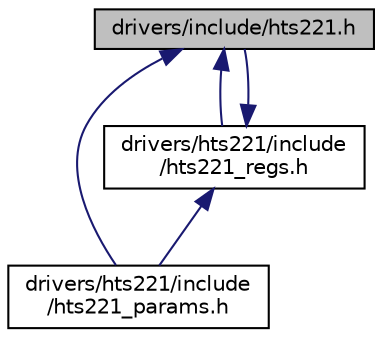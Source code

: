 digraph "drivers/include/hts221.h"
{
 // LATEX_PDF_SIZE
  edge [fontname="Helvetica",fontsize="10",labelfontname="Helvetica",labelfontsize="10"];
  node [fontname="Helvetica",fontsize="10",shape=record];
  Node1 [label="drivers/include/hts221.h",height=0.2,width=0.4,color="black", fillcolor="grey75", style="filled", fontcolor="black",tooltip="Interface definition for the ST HTS221 driver."];
  Node1 -> Node2 [dir="back",color="midnightblue",fontsize="10",style="solid",fontname="Helvetica"];
  Node2 [label="drivers/hts221/include\l/hts221_params.h",height=0.2,width=0.4,color="black", fillcolor="white", style="filled",URL="$hts221__params_8h.html",tooltip="Default configuration for ST HTS221 devices."];
  Node1 -> Node3 [dir="back",color="midnightblue",fontsize="10",style="solid",fontname="Helvetica"];
  Node3 [label="drivers/hts221/include\l/hts221_regs.h",height=0.2,width=0.4,color="black", fillcolor="white", style="filled",URL="$hts221__regs_8h.html",tooltip="Register definitions for ST HTS221 devices."];
  Node3 -> Node2 [dir="back",color="midnightblue",fontsize="10",style="solid",fontname="Helvetica"];
  Node3 -> Node1 [dir="back",color="midnightblue",fontsize="10",style="solid",fontname="Helvetica"];
}
